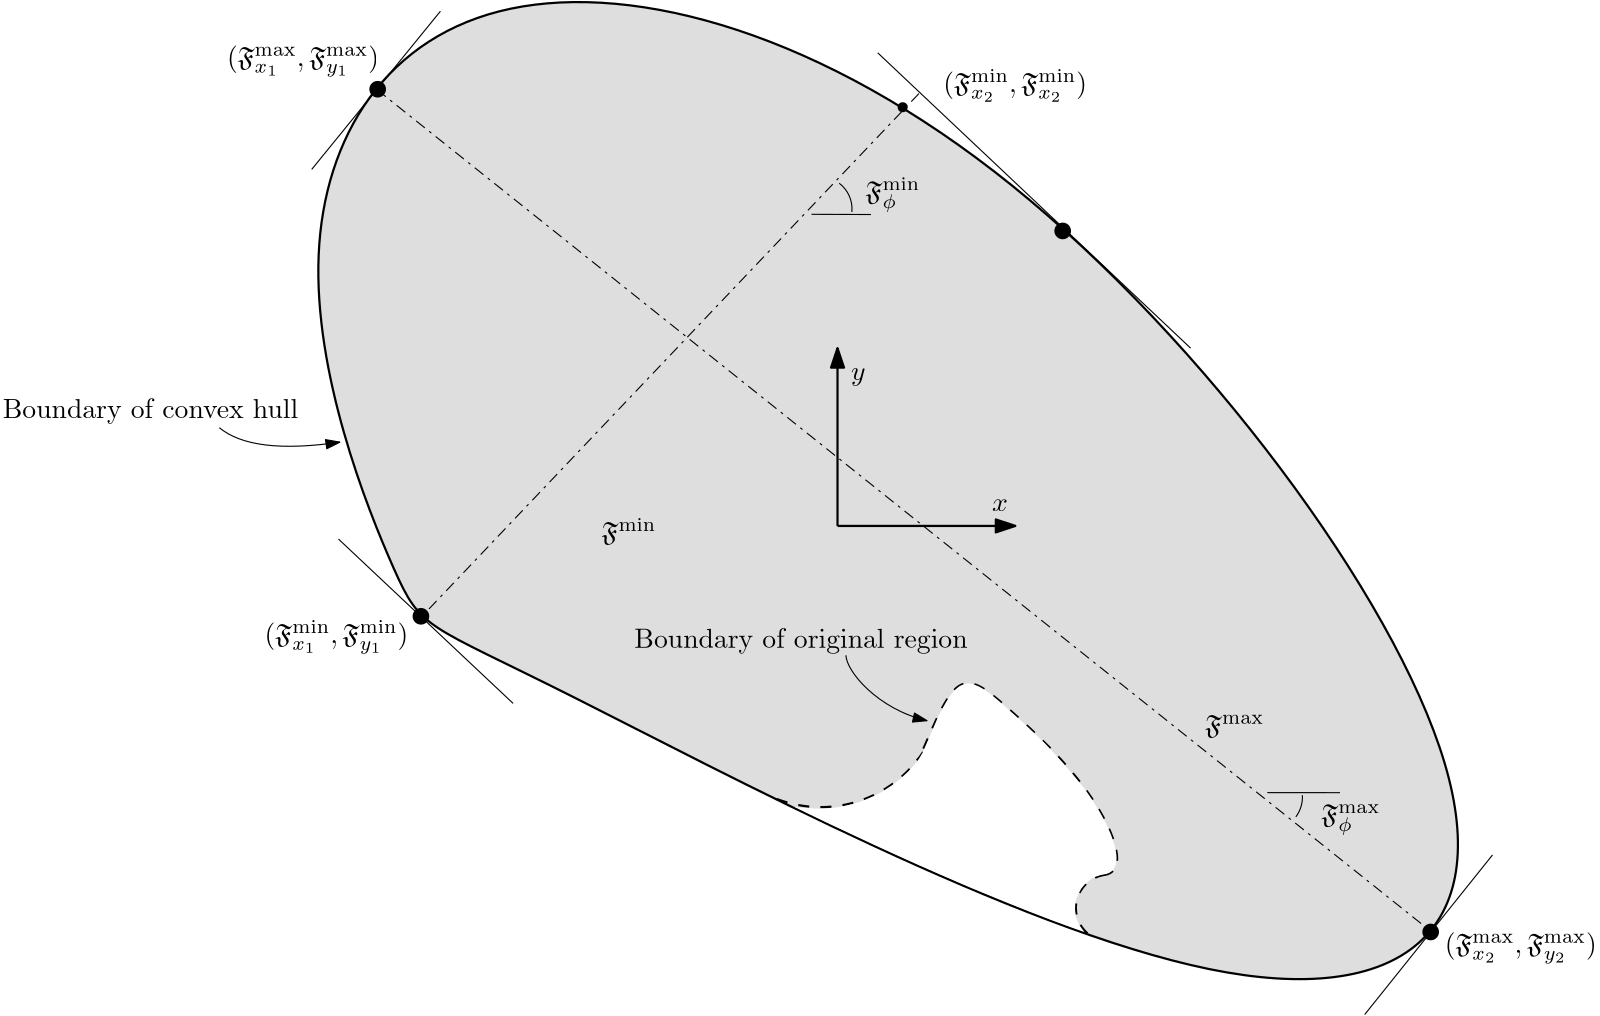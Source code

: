 <?xml version="1.0"?>
<!DOCTYPE ipe SYSTEM "ipe.dtd">
<ipe version="70218" creator="Ipe 7.2.26">
<info created="D:20220926095515" modified="D:20220926113856"/>
<preamble>\usepackage{amsmath}
\usepackage{amssymb}</preamble>
<ipestyle name="basic">
<symbol name="arrow/arc(spx)">
<path stroke="sym-stroke" fill="sym-stroke" pen="sym-pen">
0 0 m
-1 0.333 l
-1 -0.333 l
h
</path>
</symbol>
<symbol name="arrow/farc(spx)">
<path stroke="sym-stroke" fill="white" pen="sym-pen">
0 0 m
-1 0.333 l
-1 -0.333 l
h
</path>
</symbol>
<symbol name="arrow/ptarc(spx)">
<path stroke="sym-stroke" fill="sym-stroke" pen="sym-pen">
0 0 m
-1 0.333 l
-0.8 0 l
-1 -0.333 l
h
</path>
</symbol>
<symbol name="arrow/fptarc(spx)">
<path stroke="sym-stroke" fill="white" pen="sym-pen">
0 0 m
-1 0.333 l
-0.8 0 l
-1 -0.333 l
h
</path>
</symbol>
<symbol name="mark/circle(sx)" transformations="translations">
<path fill="sym-stroke">
0.6 0 0 0.6 0 0 e
0.4 0 0 0.4 0 0 e
</path>
</symbol>
<symbol name="mark/disk(sx)" transformations="translations">
<path fill="sym-stroke">
0.6 0 0 0.6 0 0 e
</path>
</symbol>
<symbol name="mark/fdisk(sfx)" transformations="translations">
<group>
<path fill="sym-fill">
0.5 0 0 0.5 0 0 e
</path>
<path fill="sym-stroke" fillrule="eofill">
0.6 0 0 0.6 0 0 e
0.4 0 0 0.4 0 0 e
</path>
</group>
</symbol>
<symbol name="mark/box(sx)" transformations="translations">
<path fill="sym-stroke" fillrule="eofill">
-0.6 -0.6 m
0.6 -0.6 l
0.6 0.6 l
-0.6 0.6 l
h
-0.4 -0.4 m
0.4 -0.4 l
0.4 0.4 l
-0.4 0.4 l
h
</path>
</symbol>
<symbol name="mark/square(sx)" transformations="translations">
<path fill="sym-stroke">
-0.6 -0.6 m
0.6 -0.6 l
0.6 0.6 l
-0.6 0.6 l
h
</path>
</symbol>
<symbol name="mark/fsquare(sfx)" transformations="translations">
<group>
<path fill="sym-fill">
-0.5 -0.5 m
0.5 -0.5 l
0.5 0.5 l
-0.5 0.5 l
h
</path>
<path fill="sym-stroke" fillrule="eofill">
-0.6 -0.6 m
0.6 -0.6 l
0.6 0.6 l
-0.6 0.6 l
h
-0.4 -0.4 m
0.4 -0.4 l
0.4 0.4 l
-0.4 0.4 l
h
</path>
</group>
</symbol>
<symbol name="mark/cross(sx)" transformations="translations">
<group>
<path fill="sym-stroke">
-0.43 -0.57 m
0.57 0.43 l
0.43 0.57 l
-0.57 -0.43 l
h
</path>
<path fill="sym-stroke">
-0.43 0.57 m
0.57 -0.43 l
0.43 -0.57 l
-0.57 0.43 l
h
</path>
</group>
</symbol>
<symbol name="arrow/fnormal(spx)">
<path stroke="sym-stroke" fill="white" pen="sym-pen">
0 0 m
-1 0.333 l
-1 -0.333 l
h
</path>
</symbol>
<symbol name="arrow/pointed(spx)">
<path stroke="sym-stroke" fill="sym-stroke" pen="sym-pen">
0 0 m
-1 0.333 l
-0.8 0 l
-1 -0.333 l
h
</path>
</symbol>
<symbol name="arrow/fpointed(spx)">
<path stroke="sym-stroke" fill="white" pen="sym-pen">
0 0 m
-1 0.333 l
-0.8 0 l
-1 -0.333 l
h
</path>
</symbol>
<symbol name="arrow/linear(spx)">
<path stroke="sym-stroke" pen="sym-pen">
-1 0.333 m
0 0 l
-1 -0.333 l
</path>
</symbol>
<symbol name="arrow/fdouble(spx)">
<path stroke="sym-stroke" fill="white" pen="sym-pen">
0 0 m
-1 0.333 l
-1 -0.333 l
h
-1 0 m
-2 0.333 l
-2 -0.333 l
h
</path>
</symbol>
<symbol name="arrow/double(spx)">
<path stroke="sym-stroke" fill="sym-stroke" pen="sym-pen">
0 0 m
-1 0.333 l
-1 -0.333 l
h
-1 0 m
-2 0.333 l
-2 -0.333 l
h
</path>
</symbol>
<symbol name="arrow/mid-normal(spx)">
<path stroke="sym-stroke" fill="sym-stroke" pen="sym-pen">
0.5 0 m
-0.5 0.333 l
-0.5 -0.333 l
h
</path>
</symbol>
<symbol name="arrow/mid-fnormal(spx)">
<path stroke="sym-stroke" fill="white" pen="sym-pen">
0.5 0 m
-0.5 0.333 l
-0.5 -0.333 l
h
</path>
</symbol>
<symbol name="arrow/mid-pointed(spx)">
<path stroke="sym-stroke" fill="sym-stroke" pen="sym-pen">
0.5 0 m
-0.5 0.333 l
-0.3 0 l
-0.5 -0.333 l
h
</path>
</symbol>
<symbol name="arrow/mid-fpointed(spx)">
<path stroke="sym-stroke" fill="white" pen="sym-pen">
0.5 0 m
-0.5 0.333 l
-0.3 0 l
-0.5 -0.333 l
h
</path>
</symbol>
<symbol name="arrow/mid-double(spx)">
<path stroke="sym-stroke" fill="sym-stroke" pen="sym-pen">
1 0 m
0 0.333 l
0 -0.333 l
h
0 0 m
-1 0.333 l
-1 -0.333 l
h
</path>
</symbol>
<symbol name="arrow/mid-fdouble(spx)">
<path stroke="sym-stroke" fill="white" pen="sym-pen">
1 0 m
0 0.333 l
0 -0.333 l
h
0 0 m
-1 0.333 l
-1 -0.333 l
h
</path>
</symbol>
<anglesize name="22.5 deg" value="22.5"/>
<anglesize name="30 deg" value="30"/>
<anglesize name="45 deg" value="45"/>
<anglesize name="60 deg" value="60"/>
<anglesize name="90 deg" value="90"/>
<arrowsize name="large" value="10"/>
<arrowsize name="small" value="5"/>
<arrowsize name="tiny" value="3"/>
<color name="blue" value="0 0 1"/>
<color name="brown" value="0.647 0.165 0.165"/>
<color name="darkblue" value="0 0 0.545"/>
<color name="darkcyan" value="0 0.545 0.545"/>
<color name="darkgray" value="0.663"/>
<color name="darkgreen" value="0 0.392 0"/>
<color name="darkmagenta" value="0.545 0 0.545"/>
<color name="darkorange" value="1 0.549 0"/>
<color name="darkred" value="0.545 0 0"/>
<color name="gold" value="1 0.843 0"/>
<color name="gray" value="0.745"/>
<color name="green" value="0 1 0"/>
<color name="lightblue" value="0.678 0.847 0.902"/>
<color name="lightcyan" value="0.878 1 1"/>
<color name="lightgray" value="0.827"/>
<color name="lightgreen" value="0.565 0.933 0.565"/>
<color name="lightyellow" value="1 1 0.878"/>
<color name="navy" value="0 0 0.502"/>
<color name="orange" value="1 0.647 0"/>
<color name="pink" value="1 0.753 0.796"/>
<color name="purple" value="0.627 0.125 0.941"/>
<color name="red" value="1 0 0"/>
<color name="seagreen" value="0.18 0.545 0.341"/>
<color name="turquoise" value="0.251 0.878 0.816"/>
<color name="violet" value="0.933 0.51 0.933"/>
<color name="yellow" value="1 1 0"/>
<dashstyle name="dash dot dotted" value="[4 2 1 2 1 2] 0"/>
<dashstyle name="dash dotted" value="[4 2 1 2] 0"/>
<dashstyle name="dashed" value="[4] 0"/>
<dashstyle name="dotted" value="[1 3] 0"/>
<gridsize name="10 pts (~3.5 mm)" value="10"/>
<gridsize name="14 pts (~5 mm)" value="14"/>
<gridsize name="16 pts (~6 mm)" value="16"/>
<gridsize name="20 pts (~7 mm)" value="20"/>
<gridsize name="28 pts (~10 mm)" value="28"/>
<gridsize name="32 pts (~12 mm)" value="32"/>
<gridsize name="4 pts" value="4"/>
<gridsize name="56 pts (~20 mm)" value="56"/>
<gridsize name="8 pts (~3 mm)" value="8"/>
<opacity name="10%" value="0.1"/>
<opacity name="30%" value="0.3"/>
<opacity name="50%" value="0.5"/>
<opacity name="75%" value="0.75"/>
<pen name="fat" value="1.2"/>
<pen name="heavier" value="0.8"/>
<pen name="ultrafat" value="2"/>
<symbolsize name="large" value="5"/>
<symbolsize name="small" value="2"/>
<symbolsize name="tiny" value="1.1"/>
<textsize name="Huge" value="\Huge"/>
<textsize name="LARGE" value="\LARGE"/>
<textsize name="Large" value="\Large"/>
<textsize name="footnote" value="\footnotesize"/>
<textsize name="huge" value="\huge"/>
<textsize name="large" value="\large"/>
<textsize name="script" value="\scriptsize"/>
<textsize name="small" value="\small"/>
<textsize name="tiny" value="\tiny"/>
<textstyle name="center" begin="\begin{center}" end="\end{center}"/>
<textstyle name="item" begin="\begin{itemize}\item{}" end="\end{itemize}"/>
<textstyle name="itemize" begin="\begin{itemize}" end="\end{itemize}"/>
<tiling name="falling" angle="-60" step="4" width="1"/>
<tiling name="rising" angle="30" step="4" width="1"/>
</ipestyle>
<page>
<layer name="alpha"/>
<view layers="alpha" active="alpha"/>
<path layer="alpha" matrix="1 0 0 1 0 0.658421" stroke="black" fill="gray" pen="heavier" opacity="50%" stroke-opacity="opaque">
169.105 406.576
112.57 550.407
179.913 660.983
381.942 606.942
589.791 330.087
490.023 245.285
172.43 415.721 u
</path>
<path stroke="black" dash="dashed" pen="heavier">
298.178 349.691 m
44.1162 0 0 44.1162 313.982 390.879 350.816 366.599 a
</path>
<path stroke="black" dash="dashed" pen="heavier">
410.004 301.321 m
12.0305 0 0 -12.0305 417.844 310.446 415.565 322.258 a
</path>
<path stroke="black" dash="dashed" pen="heavier">
415.514 322.3 m
424.958 323.099
415.172 351.566
378.165 385.548
361.619 399.248
350.743 365.679
348.625 363.6 c
</path>
<text matrix="1 0 0 1 -158.186 12.1202" transformations="translations" pos="405.054 392.003" stroke="black" type="label" width="123.371" height="6.926" depth="1.93" valign="baseline">Boundary of 
original region
</text>
<text matrix="1 0 0 1 -432.691 231.669" transformations="translations" pos="452.188 255.164" stroke="black" type="label" width="106.434" height="6.926" depth="1.93" valign="baseline">Boundary of convex hull</text>
<path stroke="black" pen="heavier" arrow="normal/normal">
320 448 m
320 512 l
</path>
<path stroke="black" pen="heavier" arrow="normal/normal">
320 448 m
384 448 l
</path>
<path matrix="1 0 0 1 -0.124918 -0.312295" stroke="black" dash="dash dotted">
154.367 605.347 m
533.787 302.312 l
</path>
<path matrix="1 0 0 1 -2.51836 -3.81766" stroke="black">
133.227 580.166 m
179.565 637.111 l
</path>
<path matrix="1 0 0 1 376.243 -307.549" stroke="black">
133.557 579.662 m
179.565 637.111 l
</path>
<path matrix="1 0 0 1 0.273902 0" stroke="black">
140.077 443.273 m
202.938 384.11 l
</path>
<path matrix="1 0 0 1 0.291865 0.291865" stroke="black">
334.187 618.022 m
446.831 511.702 l
</path>
<path fill="white">
310.001 344.178 m
314.671 341.92 l
331.377 334.079 l
339.309 330.431 l
346.63 327.101 l
355.622 323.142 l
367.482 317.99 l
379.843 312.92 l
389.182 309.158 l
398.83 305.453 l
405.496 303.041 l
408.763 301.879 l
407.045 304.28 l
405.806 307.159 l
405.503 309.758 l
405.579 312.007 l
405.992 313.792 l
406.907 315.882 l
407.734 317.452 l
408.966 318.92 l
411.426 321.047 l
412.898 321.739 l
414.721 322.313 l
416.331 322.632 l
417.084 322.8 l
417.904 323.151 l
418.653 323.646 l
419.312 324.287 l
419.868 325.343 l
420.156 326.076 l
420.392 327.41 l
420.446 328.113 l
420.426 329.243 l
420.276 330.463 l
420.086 331.553 l
419.747 332.96 l
419.098 334.997 l
418.506 336.703 l
417.336 339.403 l
416.556 341.083 l
414.896 344.143 l
413.836 345.983 l
411.726 349.343 l
408.888 353.467 l
404.814 358.367 l
400.94 362.925 l
397.623 366.554 l
394.626 369.774 l
390.789 373.436 l
387.837 376.226 l
385.029 378.796 l
381.709 381.756 l
379.079 384.116 l
377.639 385.356 l
375.47 387.147 l
374.279 388.096 l
373.039 388.906 l
372.219 389.456 l
370.879 390.186 l
370.078 390.537 l
369.287 390.824 l
368.279 391.156 l
367.709 391.256 l
367.019 391.296 l
366.229 391.186 l
365.419 390.966 l
364.829 390.746 l
364.305 390.496 l
363.697 390.159 l
362.752 389.365 l
362.049 388.736 l
361.459 388.066 l
360.629 386.956 l
359.709 385.606 l
358.336 383.275 l
357.716 382.135 l
356.706 380.305 l
355.58 377.801 l
353.349 372.545 l
350.643 366.392 l
349.276 364.091 l
348.757 363.403 l
347.614 362.012 l
345.431 359.57 l
344.067 358.284 l
342.235 356.66 l
340.143 355.01 l
337.068 352.964 l
336.013 352.315 l
334.937 351.701 l
333.141 350.788 l
329.633 349.268 l
327.594 348.527 l
325.762 347.969 l
322.28 347.111 l
321.098 346.89 l
319.409 346.644 l
317.538 346.436 l
316.005 346.319 l
314.797 346.241 l
313.45 346.221 l
311.614 346.28 l
310.067 346.368 l
308.137 346.459 l
306.558 346.568 l
305.462 346.744 l
304.409 346.919 l
h
</path>
<path stroke="black" dash="dash dotted">
349.306 603.652 m
170.801 415.879 l
</path>
<use name="mark/disk(sx)" pos="401.064 554.198" size="5" stroke="black"/>
<use name="mark/disk(sx)" pos="533.54 301.825" size="5" stroke="black"/>
<use name="mark/disk(sx)" pos="170.031 415.472" size="5" stroke="black"/>
<use name="mark/disk(sx)" pos="154.459 605.211" size="5" stroke="black"/>
<text transformations="translations" pos="538.588 294.327" stroke="black" type="label" width="54.755" height="7.471" depth="3.82" valign="baseline" style="math">(\mathfrak{F}_{x_2}^{\max},\mathfrak{F}_{y_2}^{\max})</text>
<text matrix="1 0 0 1 -438.393 319.292" transformations="translations" pos="538.588 294.327" stroke="black" type="label" width="54.755" height="7.471" depth="3.82" valign="baseline" style="math">(\mathfrak{F}_{x_1}^{\max},\mathfrak{F}_{y_1}^{\max})</text>
<text matrix="1 0 0 1 -180.491 309.881" transformations="translations" pos="538.588 294.327" stroke="black" type="label" width="51.752" height="8.305" depth="3.46" valign="baseline" style="math">(\mathfrak{F}_{x_{2}}^{\min},\mathfrak{F}_{x_2}^{\min})</text>
<text matrix="1 0 0 1 -424.837 111.499" transformations="translations" pos="538.588 294.327" stroke="black" type="label" width="51.752" height="8.305" depth="3.82" valign="baseline" style="math">(\mathfrak{F}_{x_1}^{\min},\mathfrak{F}_{y_1}^{\min})</text>
<path stroke="black" arrow="normal/small">
97.4433 483.365 m
109.358 473.504
140.857 478.161 c
</path>
<path stroke="black" arrow="normal/small">
323.055 401.446 m
323.055 395.831
334.422 381.999
352.225 377.891 c
</path>
<text matrix="1 0 0 1 1.56045 -14.4342" transformations="translations" pos="450.78 387.56" stroke="black" type="label" width="21.289" height="6.894" depth="1.25" valign="baseline" style="math">\mathfrak{F}^{\max}</text>
<text matrix="1 0 0 1 -12.4836 -8.9726" transformations="translations" pos="247.531 451.539" stroke="black" type="label" width="19.788" height="8.312" depth="1.25" valign="baseline" style="math">\mathfrak{F}^{\min}</text>
<path stroke="black">
500.888 351.974 m
474.877 351.993 l
480 352 l
</path>
<path matrix="1 0 0 1 -51.9519 32.1051" stroke="black">
362.606 528.075 m
384 528 l
</path>
<path stroke="black">
320.606 571.369 m
11.5756 0 0 -11.5756 313.646 562.12 325.168 561.012 a
</path>
<path stroke="black">
487.351 351.089 m
11.8393 0 0 -11.8393 475.534 350.369 484.995 343.253 a
</path>
<text matrix="1 0 0 1 -52.6011 30.32" transformations="translations" pos="382.685 534.9" stroke="black" type="label" width="19.788" height="8.304" depth="4.18" valign="baseline" style="math">\mathfrak{F}_{\phi}^{\min}</text>
<text matrix="1 0 0 1 111.474 -193.968" transformations="translations" pos="382.685 534.9" stroke="black" type="label" width="21.289" height="6.886" depth="4.18" valign="baseline" style="math">\mathfrak{F}_{\phi}^{\max}</text>
<text matrix="1 0 0 1 -15.8227 7.11702" transformations="translations" pos="391.482 446.167" stroke="black" type="label" width="5.694" height="4.289" depth="0" valign="baseline" style="math">x</text>
<text matrix="1 0 0 1 -4.204 -0.600571" transformations="translations" pos="329.022 501.122" stroke="black" type="label" width="5.242" height="4.297" depth="1.93" valign="baseline" style="math">y</text>
<use name="mark/disk(sx)" pos="343.46 598.731" size="normal" stroke="black"/>
</page>
</ipe>
